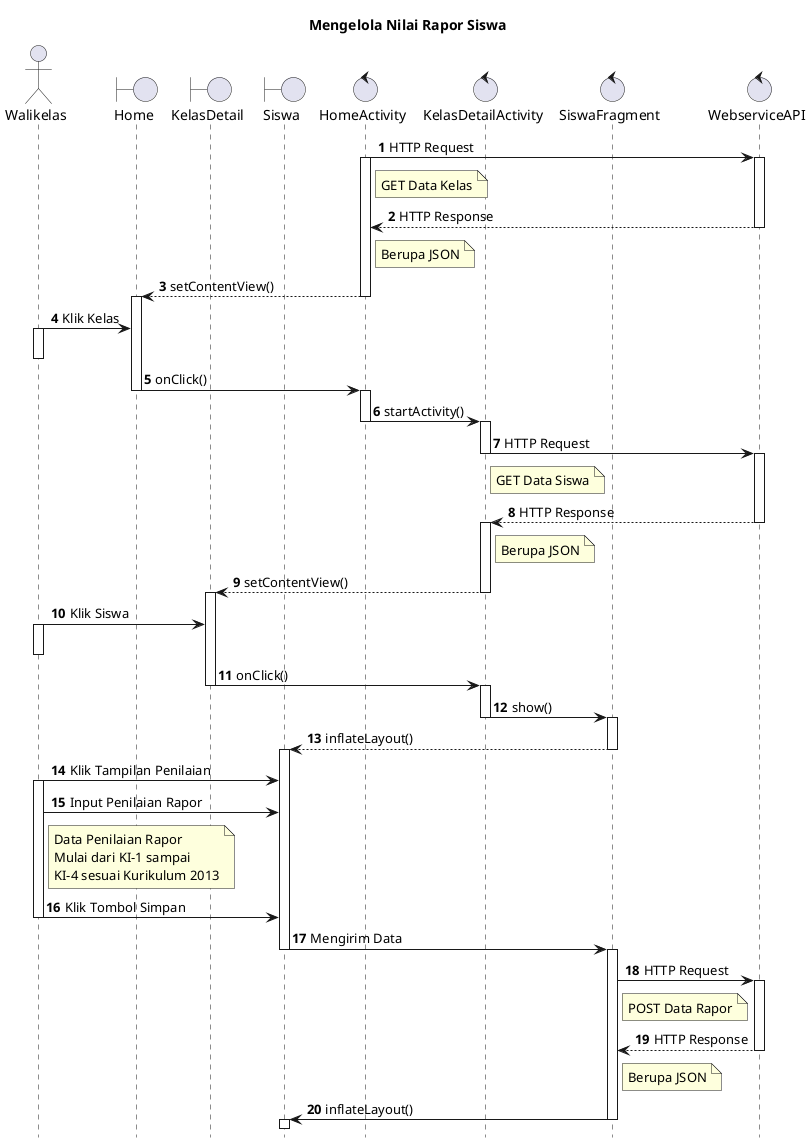 @startuml

autonumber
hide footbox
title Mengelola Nilai Rapor Siswa

Actor Walikelas
boundary Home
boundary KelasDetail
boundary Siswa
control HomeActivity
control KelasDetailActivity
control SiswaFragment
control WebserviceAPI

HomeActivity -> WebserviceAPI : HTTP Request
    activate HomeActivity
    activate WebserviceAPI

    note right of HomeActivity
    GET Data Kelas
        end note

    return HTTP Response

    note right of HomeActivity
    Berupa JSON
        end note

HomeActivity --> Home : setContentView()
    deactivate HomeActivity
    activate Home

Walikelas -> Home : Klik Kelas
    activate Walikelas
    deactivate Walikelas

Home -> HomeActivity : onClick()
    deactivate Home
    activate HomeActivity

HomeActivity -> KelasDetailActivity : startActivity()
    deactivate HomeActivity
    activate KelasDetailActivity

KelasDetailActivity -> WebserviceAPI : HTTP Request
    deactivate KelasDetailActivity
    activate WebserviceAPI

    note right of KelasDetailActivity
    GET Data Siswa
        end note

    return HTTP Response

    note right of KelasDetailActivity
    Berupa JSON
        end note

    activate KelasDetailActivity
KelasDetailActivity --> KelasDetail : setContentView()
    deactivate KelasDetailActivity
    activate KelasDetail
    deactivate KelasDetail

Walikelas -> KelasDetail : Klik Siswa
    activate Walikelas
    deactivate Walikelas

KelasDetail -> KelasDetailActivity : onClick()
    deactivate KelasDetail
    activate KelasDetailActivity

KelasDetailActivity -> SiswaFragment : show()
    deactivate KelasDetailActivity
    activate SiswaFragment

SiswaFragment --> Siswa : inflateLayout()
    deactivate SiswaFragment
    activate Siswa

Walikelas -> Siswa : Klik Tampilan Penilaian
    activate Walikelas

Walikelas -> Siswa : Input Penilaian Rapor
    note right of Walikelas
    Data Penilaian Rapor
    Mulai dari KI-1 sampai
    KI-4 sesuai Kurikulum 2013
        end note

Walikelas -> Siswa : Klik Tombol Simpan
    deactivate Walikelas

Siswa -> SiswaFragment : Mengirim Data
    deactivate Siswa
    activate SiswaFragment

SiswaFragment -> WebserviceAPI : HTTP Request
    activate WebserviceAPI

    note right of SiswaFragment
        POST Data Rapor
            end note

        return HTTP Response

        note right of SiswaFragment
        Berupa JSON
            end note

SiswaFragment -> Siswa : inflateLayout()
    deactivate SiswaFragment
    activate Siswa

@enduml